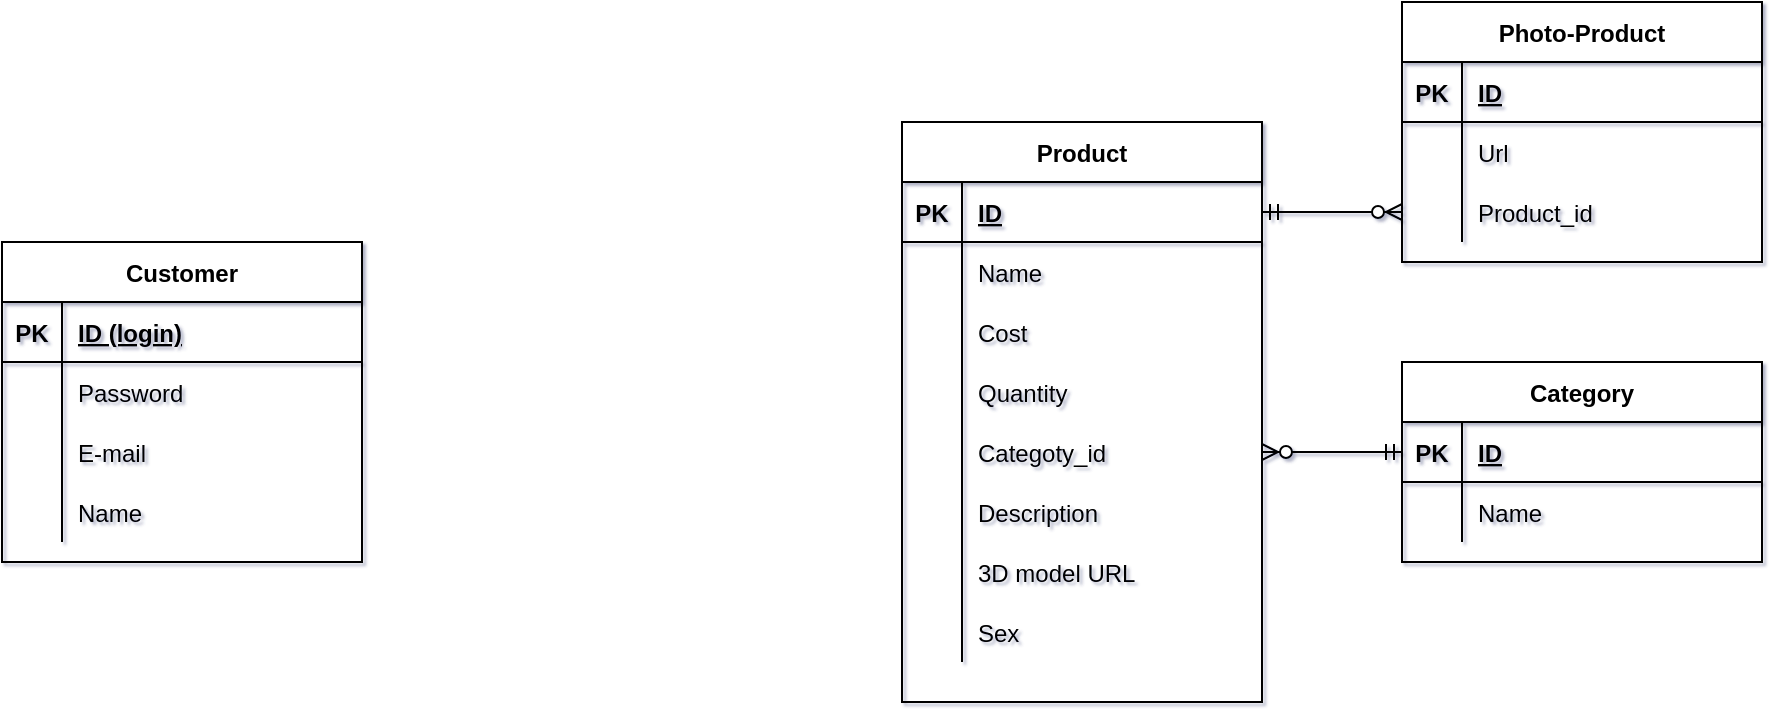 <mxfile version="14.6.9" type="github">
  <diagram id="EeXeCDHX70faB2fhqNmD" name="Page-1">
    <mxGraphModel dx="865" dy="457" grid="1" gridSize="10" guides="1" tooltips="1" connect="1" arrows="1" fold="1" page="1" pageScale="1" pageWidth="2336" pageHeight="1654" background="#ffffff" math="0" shadow="1">
      <root>
        <mxCell id="0" />
        <mxCell id="1" parent="0" />
        <mxCell id="KyWk46hqb0L1sd1K6k6o-1" value="Customer" style="shape=table;startSize=30;container=1;collapsible=1;childLayout=tableLayout;fixedRows=1;rowLines=0;fontStyle=1;align=center;resizeLast=1;" vertex="1" parent="1">
          <mxGeometry x="670" y="390" width="180" height="160" as="geometry" />
        </mxCell>
        <mxCell id="KyWk46hqb0L1sd1K6k6o-2" value="" style="shape=partialRectangle;collapsible=0;dropTarget=0;pointerEvents=0;fillColor=none;top=0;left=0;bottom=1;right=0;points=[[0,0.5],[1,0.5]];portConstraint=eastwest;" vertex="1" parent="KyWk46hqb0L1sd1K6k6o-1">
          <mxGeometry y="30" width="180" height="30" as="geometry" />
        </mxCell>
        <mxCell id="KyWk46hqb0L1sd1K6k6o-3" value="PK" style="shape=partialRectangle;connectable=0;fillColor=none;top=0;left=0;bottom=0;right=0;fontStyle=1;overflow=hidden;" vertex="1" parent="KyWk46hqb0L1sd1K6k6o-2">
          <mxGeometry width="30" height="30" as="geometry" />
        </mxCell>
        <mxCell id="KyWk46hqb0L1sd1K6k6o-4" value="ID (login)" style="shape=partialRectangle;connectable=0;fillColor=none;top=0;left=0;bottom=0;right=0;align=left;spacingLeft=6;fontStyle=5;overflow=hidden;" vertex="1" parent="KyWk46hqb0L1sd1K6k6o-2">
          <mxGeometry x="30" width="150" height="30" as="geometry" />
        </mxCell>
        <mxCell id="KyWk46hqb0L1sd1K6k6o-5" value="" style="shape=partialRectangle;collapsible=0;dropTarget=0;pointerEvents=0;fillColor=none;top=0;left=0;bottom=0;right=0;points=[[0,0.5],[1,0.5]];portConstraint=eastwest;" vertex="1" parent="KyWk46hqb0L1sd1K6k6o-1">
          <mxGeometry y="60" width="180" height="30" as="geometry" />
        </mxCell>
        <mxCell id="KyWk46hqb0L1sd1K6k6o-6" value="" style="shape=partialRectangle;connectable=0;fillColor=none;top=0;left=0;bottom=0;right=0;editable=1;overflow=hidden;" vertex="1" parent="KyWk46hqb0L1sd1K6k6o-5">
          <mxGeometry width="30" height="30" as="geometry" />
        </mxCell>
        <mxCell id="KyWk46hqb0L1sd1K6k6o-7" value="Password" style="shape=partialRectangle;connectable=0;fillColor=none;top=0;left=0;bottom=0;right=0;align=left;spacingLeft=6;overflow=hidden;" vertex="1" parent="KyWk46hqb0L1sd1K6k6o-5">
          <mxGeometry x="30" width="150" height="30" as="geometry" />
        </mxCell>
        <mxCell id="KyWk46hqb0L1sd1K6k6o-8" value="" style="shape=partialRectangle;collapsible=0;dropTarget=0;pointerEvents=0;fillColor=none;top=0;left=0;bottom=0;right=0;points=[[0,0.5],[1,0.5]];portConstraint=eastwest;" vertex="1" parent="KyWk46hqb0L1sd1K6k6o-1">
          <mxGeometry y="90" width="180" height="30" as="geometry" />
        </mxCell>
        <mxCell id="KyWk46hqb0L1sd1K6k6o-9" value="" style="shape=partialRectangle;connectable=0;fillColor=none;top=0;left=0;bottom=0;right=0;editable=1;overflow=hidden;" vertex="1" parent="KyWk46hqb0L1sd1K6k6o-8">
          <mxGeometry width="30" height="30" as="geometry" />
        </mxCell>
        <mxCell id="KyWk46hqb0L1sd1K6k6o-10" value="E-mail" style="shape=partialRectangle;connectable=0;fillColor=none;top=0;left=0;bottom=0;right=0;align=left;spacingLeft=6;overflow=hidden;" vertex="1" parent="KyWk46hqb0L1sd1K6k6o-8">
          <mxGeometry x="30" width="150" height="30" as="geometry" />
        </mxCell>
        <mxCell id="KyWk46hqb0L1sd1K6k6o-11" value="" style="shape=partialRectangle;collapsible=0;dropTarget=0;pointerEvents=0;fillColor=none;top=0;left=0;bottom=0;right=0;points=[[0,0.5],[1,0.5]];portConstraint=eastwest;" vertex="1" parent="KyWk46hqb0L1sd1K6k6o-1">
          <mxGeometry y="120" width="180" height="30" as="geometry" />
        </mxCell>
        <mxCell id="KyWk46hqb0L1sd1K6k6o-12" value="" style="shape=partialRectangle;connectable=0;fillColor=none;top=0;left=0;bottom=0;right=0;editable=1;overflow=hidden;" vertex="1" parent="KyWk46hqb0L1sd1K6k6o-11">
          <mxGeometry width="30" height="30" as="geometry" />
        </mxCell>
        <mxCell id="KyWk46hqb0L1sd1K6k6o-13" value="Name" style="shape=partialRectangle;connectable=0;fillColor=none;top=0;left=0;bottom=0;right=0;align=left;spacingLeft=6;overflow=hidden;" vertex="1" parent="KyWk46hqb0L1sd1K6k6o-11">
          <mxGeometry x="30" width="150" height="30" as="geometry" />
        </mxCell>
        <mxCell id="KyWk46hqb0L1sd1K6k6o-31" value="Product" style="shape=table;startSize=30;container=1;collapsible=1;childLayout=tableLayout;fixedRows=1;rowLines=0;fontStyle=1;align=center;resizeLast=1;" vertex="1" parent="1">
          <mxGeometry x="1120" y="330" width="180" height="290" as="geometry" />
        </mxCell>
        <mxCell id="KyWk46hqb0L1sd1K6k6o-32" value="" style="shape=partialRectangle;collapsible=0;dropTarget=0;pointerEvents=0;fillColor=none;top=0;left=0;bottom=1;right=0;points=[[0,0.5],[1,0.5]];portConstraint=eastwest;" vertex="1" parent="KyWk46hqb0L1sd1K6k6o-31">
          <mxGeometry y="30" width="180" height="30" as="geometry" />
        </mxCell>
        <mxCell id="KyWk46hqb0L1sd1K6k6o-33" value="PK" style="shape=partialRectangle;connectable=0;fillColor=none;top=0;left=0;bottom=0;right=0;fontStyle=1;overflow=hidden;" vertex="1" parent="KyWk46hqb0L1sd1K6k6o-32">
          <mxGeometry width="30" height="30" as="geometry" />
        </mxCell>
        <mxCell id="KyWk46hqb0L1sd1K6k6o-34" value="ID" style="shape=partialRectangle;connectable=0;fillColor=none;top=0;left=0;bottom=0;right=0;align=left;spacingLeft=6;fontStyle=5;overflow=hidden;" vertex="1" parent="KyWk46hqb0L1sd1K6k6o-32">
          <mxGeometry x="30" width="150" height="30" as="geometry" />
        </mxCell>
        <mxCell id="KyWk46hqb0L1sd1K6k6o-77" value="" style="shape=partialRectangle;collapsible=0;dropTarget=0;pointerEvents=0;fillColor=none;top=0;left=0;bottom=0;right=0;points=[[0,0.5],[1,0.5]];portConstraint=eastwest;" vertex="1" parent="KyWk46hqb0L1sd1K6k6o-31">
          <mxGeometry y="60" width="180" height="30" as="geometry" />
        </mxCell>
        <mxCell id="KyWk46hqb0L1sd1K6k6o-78" value="" style="shape=partialRectangle;connectable=0;fillColor=none;top=0;left=0;bottom=0;right=0;editable=1;overflow=hidden;" vertex="1" parent="KyWk46hqb0L1sd1K6k6o-77">
          <mxGeometry width="30" height="30" as="geometry" />
        </mxCell>
        <mxCell id="KyWk46hqb0L1sd1K6k6o-79" value="Name" style="shape=partialRectangle;connectable=0;fillColor=none;top=0;left=0;bottom=0;right=0;align=left;spacingLeft=6;overflow=hidden;" vertex="1" parent="KyWk46hqb0L1sd1K6k6o-77">
          <mxGeometry x="30" width="150" height="30" as="geometry" />
        </mxCell>
        <mxCell id="KyWk46hqb0L1sd1K6k6o-38" value="" style="shape=partialRectangle;collapsible=0;dropTarget=0;pointerEvents=0;fillColor=none;top=0;left=0;bottom=0;right=0;points=[[0,0.5],[1,0.5]];portConstraint=eastwest;" vertex="1" parent="KyWk46hqb0L1sd1K6k6o-31">
          <mxGeometry y="90" width="180" height="30" as="geometry" />
        </mxCell>
        <mxCell id="KyWk46hqb0L1sd1K6k6o-39" value="" style="shape=partialRectangle;connectable=0;fillColor=none;top=0;left=0;bottom=0;right=0;editable=1;overflow=hidden;" vertex="1" parent="KyWk46hqb0L1sd1K6k6o-38">
          <mxGeometry width="30" height="30" as="geometry" />
        </mxCell>
        <mxCell id="KyWk46hqb0L1sd1K6k6o-40" value="Cost" style="shape=partialRectangle;connectable=0;fillColor=none;top=0;left=0;bottom=0;right=0;align=left;spacingLeft=6;overflow=hidden;" vertex="1" parent="KyWk46hqb0L1sd1K6k6o-38">
          <mxGeometry x="30" width="150" height="30" as="geometry" />
        </mxCell>
        <mxCell id="KyWk46hqb0L1sd1K6k6o-41" value="" style="shape=partialRectangle;collapsible=0;dropTarget=0;pointerEvents=0;fillColor=none;top=0;left=0;bottom=0;right=0;points=[[0,0.5],[1,0.5]];portConstraint=eastwest;" vertex="1" parent="KyWk46hqb0L1sd1K6k6o-31">
          <mxGeometry y="120" width="180" height="30" as="geometry" />
        </mxCell>
        <mxCell id="KyWk46hqb0L1sd1K6k6o-42" value="" style="shape=partialRectangle;connectable=0;fillColor=none;top=0;left=0;bottom=0;right=0;editable=1;overflow=hidden;" vertex="1" parent="KyWk46hqb0L1sd1K6k6o-41">
          <mxGeometry width="30" height="30" as="geometry" />
        </mxCell>
        <mxCell id="KyWk46hqb0L1sd1K6k6o-43" value="Quantity" style="shape=partialRectangle;connectable=0;fillColor=none;top=0;left=0;bottom=0;right=0;align=left;spacingLeft=6;overflow=hidden;" vertex="1" parent="KyWk46hqb0L1sd1K6k6o-41">
          <mxGeometry x="30" width="150" height="30" as="geometry" />
        </mxCell>
        <mxCell id="KyWk46hqb0L1sd1K6k6o-89" value="" style="shape=partialRectangle;collapsible=0;dropTarget=0;pointerEvents=0;fillColor=none;top=0;left=0;bottom=0;right=0;points=[[0,0.5],[1,0.5]];portConstraint=eastwest;" vertex="1" parent="KyWk46hqb0L1sd1K6k6o-31">
          <mxGeometry y="150" width="180" height="30" as="geometry" />
        </mxCell>
        <mxCell id="KyWk46hqb0L1sd1K6k6o-90" value="" style="shape=partialRectangle;connectable=0;fillColor=none;top=0;left=0;bottom=0;right=0;editable=1;overflow=hidden;" vertex="1" parent="KyWk46hqb0L1sd1K6k6o-89">
          <mxGeometry width="30" height="30" as="geometry" />
        </mxCell>
        <mxCell id="KyWk46hqb0L1sd1K6k6o-91" value="Categoty_id" style="shape=partialRectangle;connectable=0;fillColor=none;top=0;left=0;bottom=0;right=0;align=left;spacingLeft=6;overflow=hidden;" vertex="1" parent="KyWk46hqb0L1sd1K6k6o-89">
          <mxGeometry x="30" width="150" height="30" as="geometry" />
        </mxCell>
        <mxCell id="KyWk46hqb0L1sd1K6k6o-44" value="" style="shape=partialRectangle;collapsible=0;dropTarget=0;pointerEvents=0;fillColor=none;top=0;left=0;bottom=0;right=0;points=[[0,0.5],[1,0.5]];portConstraint=eastwest;" vertex="1" parent="KyWk46hqb0L1sd1K6k6o-31">
          <mxGeometry y="180" width="180" height="30" as="geometry" />
        </mxCell>
        <mxCell id="KyWk46hqb0L1sd1K6k6o-45" value="" style="shape=partialRectangle;connectable=0;fillColor=none;top=0;left=0;bottom=0;right=0;editable=1;overflow=hidden;" vertex="1" parent="KyWk46hqb0L1sd1K6k6o-44">
          <mxGeometry width="30" height="30" as="geometry" />
        </mxCell>
        <mxCell id="KyWk46hqb0L1sd1K6k6o-46" value="Description" style="shape=partialRectangle;connectable=0;fillColor=none;top=0;left=0;bottom=0;right=0;align=left;spacingLeft=6;overflow=hidden;" vertex="1" parent="KyWk46hqb0L1sd1K6k6o-44">
          <mxGeometry x="30" width="150" height="30" as="geometry" />
        </mxCell>
        <mxCell id="KyWk46hqb0L1sd1K6k6o-60" value="" style="shape=partialRectangle;collapsible=0;dropTarget=0;pointerEvents=0;fillColor=none;top=0;left=0;bottom=0;right=0;points=[[0,0.5],[1,0.5]];portConstraint=eastwest;" vertex="1" parent="KyWk46hqb0L1sd1K6k6o-31">
          <mxGeometry y="210" width="180" height="30" as="geometry" />
        </mxCell>
        <mxCell id="KyWk46hqb0L1sd1K6k6o-61" value="" style="shape=partialRectangle;connectable=0;fillColor=none;top=0;left=0;bottom=0;right=0;editable=1;overflow=hidden;" vertex="1" parent="KyWk46hqb0L1sd1K6k6o-60">
          <mxGeometry width="30" height="30" as="geometry" />
        </mxCell>
        <mxCell id="KyWk46hqb0L1sd1K6k6o-62" value="3D model URL" style="shape=partialRectangle;connectable=0;fillColor=none;top=0;left=0;bottom=0;right=0;align=left;spacingLeft=6;overflow=hidden;" vertex="1" parent="KyWk46hqb0L1sd1K6k6o-60">
          <mxGeometry x="30" width="150" height="30" as="geometry" />
        </mxCell>
        <mxCell id="KyWk46hqb0L1sd1K6k6o-80" value="" style="shape=partialRectangle;collapsible=0;dropTarget=0;pointerEvents=0;fillColor=none;top=0;left=0;bottom=0;right=0;points=[[0,0.5],[1,0.5]];portConstraint=eastwest;" vertex="1" parent="KyWk46hqb0L1sd1K6k6o-31">
          <mxGeometry y="240" width="180" height="30" as="geometry" />
        </mxCell>
        <mxCell id="KyWk46hqb0L1sd1K6k6o-81" value="" style="shape=partialRectangle;connectable=0;fillColor=none;top=0;left=0;bottom=0;right=0;editable=1;overflow=hidden;" vertex="1" parent="KyWk46hqb0L1sd1K6k6o-80">
          <mxGeometry width="30" height="30" as="geometry" />
        </mxCell>
        <mxCell id="KyWk46hqb0L1sd1K6k6o-82" value="Sex" style="shape=partialRectangle;connectable=0;fillColor=none;top=0;left=0;bottom=0;right=0;align=left;spacingLeft=6;overflow=hidden;" vertex="1" parent="KyWk46hqb0L1sd1K6k6o-80">
          <mxGeometry x="30" width="150" height="30" as="geometry" />
        </mxCell>
        <mxCell id="KyWk46hqb0L1sd1K6k6o-47" value="Photo-Product" style="shape=table;startSize=30;container=1;collapsible=1;childLayout=tableLayout;fixedRows=1;rowLines=0;fontStyle=1;align=center;resizeLast=1;" vertex="1" parent="1">
          <mxGeometry x="1370" y="270" width="180" height="130" as="geometry" />
        </mxCell>
        <mxCell id="KyWk46hqb0L1sd1K6k6o-48" value="" style="shape=partialRectangle;collapsible=0;dropTarget=0;pointerEvents=0;fillColor=none;top=0;left=0;bottom=1;right=0;points=[[0,0.5],[1,0.5]];portConstraint=eastwest;" vertex="1" parent="KyWk46hqb0L1sd1K6k6o-47">
          <mxGeometry y="30" width="180" height="30" as="geometry" />
        </mxCell>
        <mxCell id="KyWk46hqb0L1sd1K6k6o-49" value="PK" style="shape=partialRectangle;connectable=0;fillColor=none;top=0;left=0;bottom=0;right=0;fontStyle=1;overflow=hidden;" vertex="1" parent="KyWk46hqb0L1sd1K6k6o-48">
          <mxGeometry width="30" height="30" as="geometry" />
        </mxCell>
        <mxCell id="KyWk46hqb0L1sd1K6k6o-50" value="ID" style="shape=partialRectangle;connectable=0;fillColor=none;top=0;left=0;bottom=0;right=0;align=left;spacingLeft=6;fontStyle=5;overflow=hidden;" vertex="1" parent="KyWk46hqb0L1sd1K6k6o-48">
          <mxGeometry x="30" width="150" height="30" as="geometry" />
        </mxCell>
        <mxCell id="KyWk46hqb0L1sd1K6k6o-51" value="" style="shape=partialRectangle;collapsible=0;dropTarget=0;pointerEvents=0;fillColor=none;top=0;left=0;bottom=0;right=0;points=[[0,0.5],[1,0.5]];portConstraint=eastwest;" vertex="1" parent="KyWk46hqb0L1sd1K6k6o-47">
          <mxGeometry y="60" width="180" height="30" as="geometry" />
        </mxCell>
        <mxCell id="KyWk46hqb0L1sd1K6k6o-52" value="" style="shape=partialRectangle;connectable=0;fillColor=none;top=0;left=0;bottom=0;right=0;editable=1;overflow=hidden;" vertex="1" parent="KyWk46hqb0L1sd1K6k6o-51">
          <mxGeometry width="30" height="30" as="geometry" />
        </mxCell>
        <mxCell id="KyWk46hqb0L1sd1K6k6o-53" value="Url" style="shape=partialRectangle;connectable=0;fillColor=none;top=0;left=0;bottom=0;right=0;align=left;spacingLeft=6;overflow=hidden;" vertex="1" parent="KyWk46hqb0L1sd1K6k6o-51">
          <mxGeometry x="30" width="150" height="30" as="geometry" />
        </mxCell>
        <mxCell id="KyWk46hqb0L1sd1K6k6o-54" value="" style="shape=partialRectangle;collapsible=0;dropTarget=0;pointerEvents=0;fillColor=none;top=0;left=0;bottom=0;right=0;points=[[0,0.5],[1,0.5]];portConstraint=eastwest;" vertex="1" parent="KyWk46hqb0L1sd1K6k6o-47">
          <mxGeometry y="90" width="180" height="30" as="geometry" />
        </mxCell>
        <mxCell id="KyWk46hqb0L1sd1K6k6o-55" value="" style="shape=partialRectangle;connectable=0;fillColor=none;top=0;left=0;bottom=0;right=0;editable=1;overflow=hidden;" vertex="1" parent="KyWk46hqb0L1sd1K6k6o-54">
          <mxGeometry width="30" height="30" as="geometry" />
        </mxCell>
        <mxCell id="KyWk46hqb0L1sd1K6k6o-56" value="Product_id" style="shape=partialRectangle;connectable=0;fillColor=none;top=0;left=0;bottom=0;right=0;align=left;spacingLeft=6;overflow=hidden;" vertex="1" parent="KyWk46hqb0L1sd1K6k6o-54">
          <mxGeometry x="30" width="150" height="30" as="geometry" />
        </mxCell>
        <mxCell id="KyWk46hqb0L1sd1K6k6o-63" value="" style="edgeStyle=entityRelationEdgeStyle;fontSize=12;html=1;endArrow=ERzeroToMany;startArrow=ERmandOne;" edge="1" parent="1" source="KyWk46hqb0L1sd1K6k6o-32" target="KyWk46hqb0L1sd1K6k6o-54">
          <mxGeometry width="100" height="100" relative="1" as="geometry">
            <mxPoint x="1360" y="550" as="sourcePoint" />
            <mxPoint x="1460" y="450" as="targetPoint" />
          </mxGeometry>
        </mxCell>
        <mxCell id="KyWk46hqb0L1sd1K6k6o-64" value="Category" style="shape=table;startSize=30;container=1;collapsible=1;childLayout=tableLayout;fixedRows=1;rowLines=0;fontStyle=1;align=center;resizeLast=1;" vertex="1" parent="1">
          <mxGeometry x="1370" y="450" width="180" height="100" as="geometry" />
        </mxCell>
        <mxCell id="KyWk46hqb0L1sd1K6k6o-65" value="" style="shape=partialRectangle;collapsible=0;dropTarget=0;pointerEvents=0;fillColor=none;top=0;left=0;bottom=1;right=0;points=[[0,0.5],[1,0.5]];portConstraint=eastwest;" vertex="1" parent="KyWk46hqb0L1sd1K6k6o-64">
          <mxGeometry y="30" width="180" height="30" as="geometry" />
        </mxCell>
        <mxCell id="KyWk46hqb0L1sd1K6k6o-66" value="PK" style="shape=partialRectangle;connectable=0;fillColor=none;top=0;left=0;bottom=0;right=0;fontStyle=1;overflow=hidden;" vertex="1" parent="KyWk46hqb0L1sd1K6k6o-65">
          <mxGeometry width="30" height="30" as="geometry" />
        </mxCell>
        <mxCell id="KyWk46hqb0L1sd1K6k6o-67" value="ID" style="shape=partialRectangle;connectable=0;fillColor=none;top=0;left=0;bottom=0;right=0;align=left;spacingLeft=6;fontStyle=5;overflow=hidden;" vertex="1" parent="KyWk46hqb0L1sd1K6k6o-65">
          <mxGeometry x="30" width="150" height="30" as="geometry" />
        </mxCell>
        <mxCell id="KyWk46hqb0L1sd1K6k6o-68" value="" style="shape=partialRectangle;collapsible=0;dropTarget=0;pointerEvents=0;fillColor=none;top=0;left=0;bottom=0;right=0;points=[[0,0.5],[1,0.5]];portConstraint=eastwest;" vertex="1" parent="KyWk46hqb0L1sd1K6k6o-64">
          <mxGeometry y="60" width="180" height="30" as="geometry" />
        </mxCell>
        <mxCell id="KyWk46hqb0L1sd1K6k6o-69" value="" style="shape=partialRectangle;connectable=0;fillColor=none;top=0;left=0;bottom=0;right=0;editable=1;overflow=hidden;" vertex="1" parent="KyWk46hqb0L1sd1K6k6o-68">
          <mxGeometry width="30" height="30" as="geometry" />
        </mxCell>
        <mxCell id="KyWk46hqb0L1sd1K6k6o-70" value="Name" style="shape=partialRectangle;connectable=0;fillColor=none;top=0;left=0;bottom=0;right=0;align=left;spacingLeft=6;overflow=hidden;" vertex="1" parent="KyWk46hqb0L1sd1K6k6o-68">
          <mxGeometry x="30" width="150" height="30" as="geometry" />
        </mxCell>
        <mxCell id="KyWk46hqb0L1sd1K6k6o-92" value="" style="edgeStyle=entityRelationEdgeStyle;fontSize=12;html=1;endArrow=ERzeroToMany;startArrow=ERmandOne;" edge="1" parent="1" source="KyWk46hqb0L1sd1K6k6o-65" target="KyWk46hqb0L1sd1K6k6o-89">
          <mxGeometry width="100" height="100" relative="1" as="geometry">
            <mxPoint x="990" y="600" as="sourcePoint" />
            <mxPoint x="1090" y="500" as="targetPoint" />
          </mxGeometry>
        </mxCell>
      </root>
    </mxGraphModel>
  </diagram>
</mxfile>
